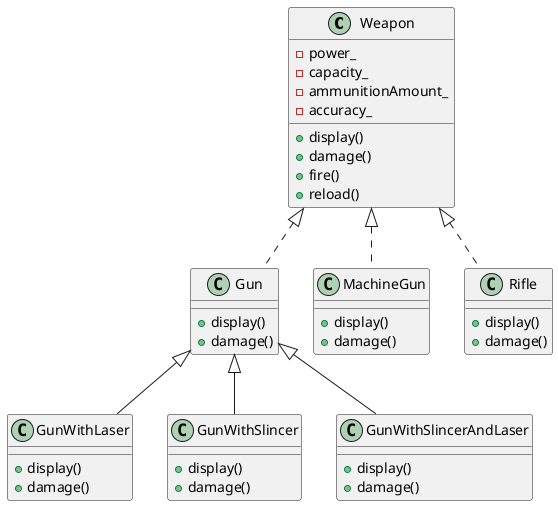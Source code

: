 @startuml BadWeaponSystem
class Weapon{
    -power_
    -capacity_
    -ammunitionAmount_
    -accuracy_
    +display()
    +damage() 
    +fire() 
    +reload()
}

class Gun{
    +display()
    +damage()
}

class MachineGun{
    +display()
    +damage()
}

class Rifle{
    +display()
    +damage()
}

Weapon <|.down. Gun
Weapon <|.down. MachineGun
Weapon <|.down. Rifle

class GunWithLaser{
    +display()
    +damage()
}
class GunWithSlincer{
    +display()
    +damage()
}

class GunWithSlincerAndLaser{
    +display()
    +damage()
}

Gun <|-down- GunWithLaser
Gun <|-down- GunWithSlincer
Gun <|-down- GunWithSlincerAndLaser

@enduml
